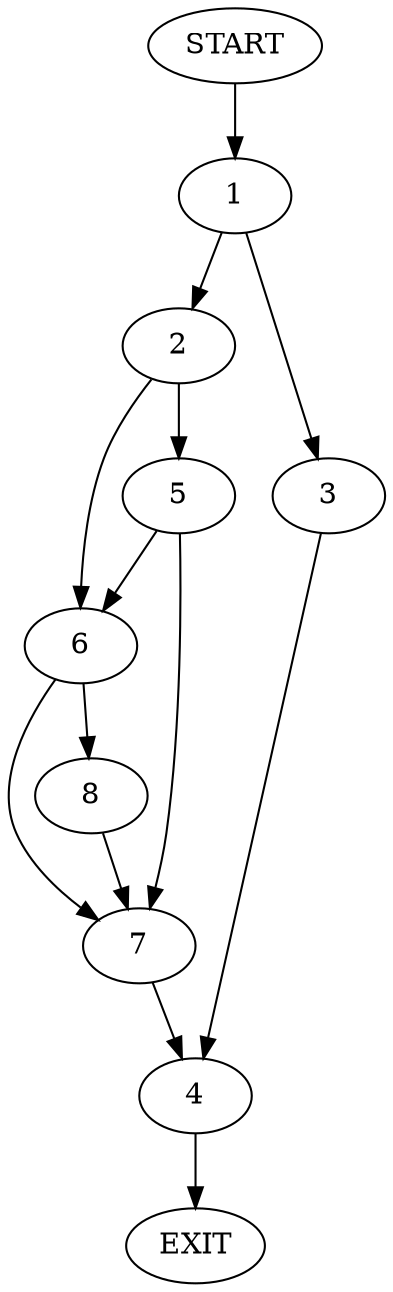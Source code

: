 digraph {
0 [label="START"]
9 [label="EXIT"]
0 -> 1
1 -> 2
1 -> 3
3 -> 4
2 -> 5
2 -> 6
4 -> 9
6 -> 7
6 -> 8
5 -> 7
5 -> 6
7 -> 4
8 -> 7
}
